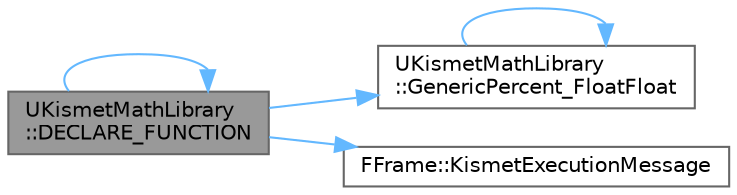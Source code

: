 digraph "UKismetMathLibrary::DECLARE_FUNCTION"
{
 // INTERACTIVE_SVG=YES
 // LATEX_PDF_SIZE
  bgcolor="transparent";
  edge [fontname=Helvetica,fontsize=10,labelfontname=Helvetica,labelfontsize=10];
  node [fontname=Helvetica,fontsize=10,shape=box,height=0.2,width=0.4];
  rankdir="LR";
  Node1 [id="Node000001",label="UKismetMathLibrary\l::DECLARE_FUNCTION",height=0.2,width=0.4,color="gray40", fillcolor="grey60", style="filled", fontcolor="black",tooltip="Custom thunk to allow script stack trace in case of modulo by zero."];
  Node1 -> Node1 [id="edge1_Node000001_Node000001",color="steelblue1",style="solid",tooltip=" "];
  Node1 -> Node2 [id="edge2_Node000001_Node000002",color="steelblue1",style="solid",tooltip=" "];
  Node2 [id="Node000002",label="UKismetMathLibrary\l::GenericPercent_FloatFloat",height=0.2,width=0.4,color="grey40", fillcolor="white", style="filled",URL="$d3/d8e/classUKismetMathLibrary.html#ad235283a9c889394e6573e20ac82660f",tooltip=" "];
  Node2 -> Node2 [id="edge3_Node000002_Node000002",color="steelblue1",style="solid",tooltip=" "];
  Node1 -> Node3 [id="edge4_Node000001_Node000003",color="steelblue1",style="solid",tooltip=" "];
  Node3 [id="Node000003",label="FFrame::KismetExecutionMessage",height=0.2,width=0.4,color="grey40", fillcolor="white", style="filled",URL="$d0/d68/structFFrame.html#ae556b6a70cc06776952dbc171e1ea610",tooltip=" "];
}
